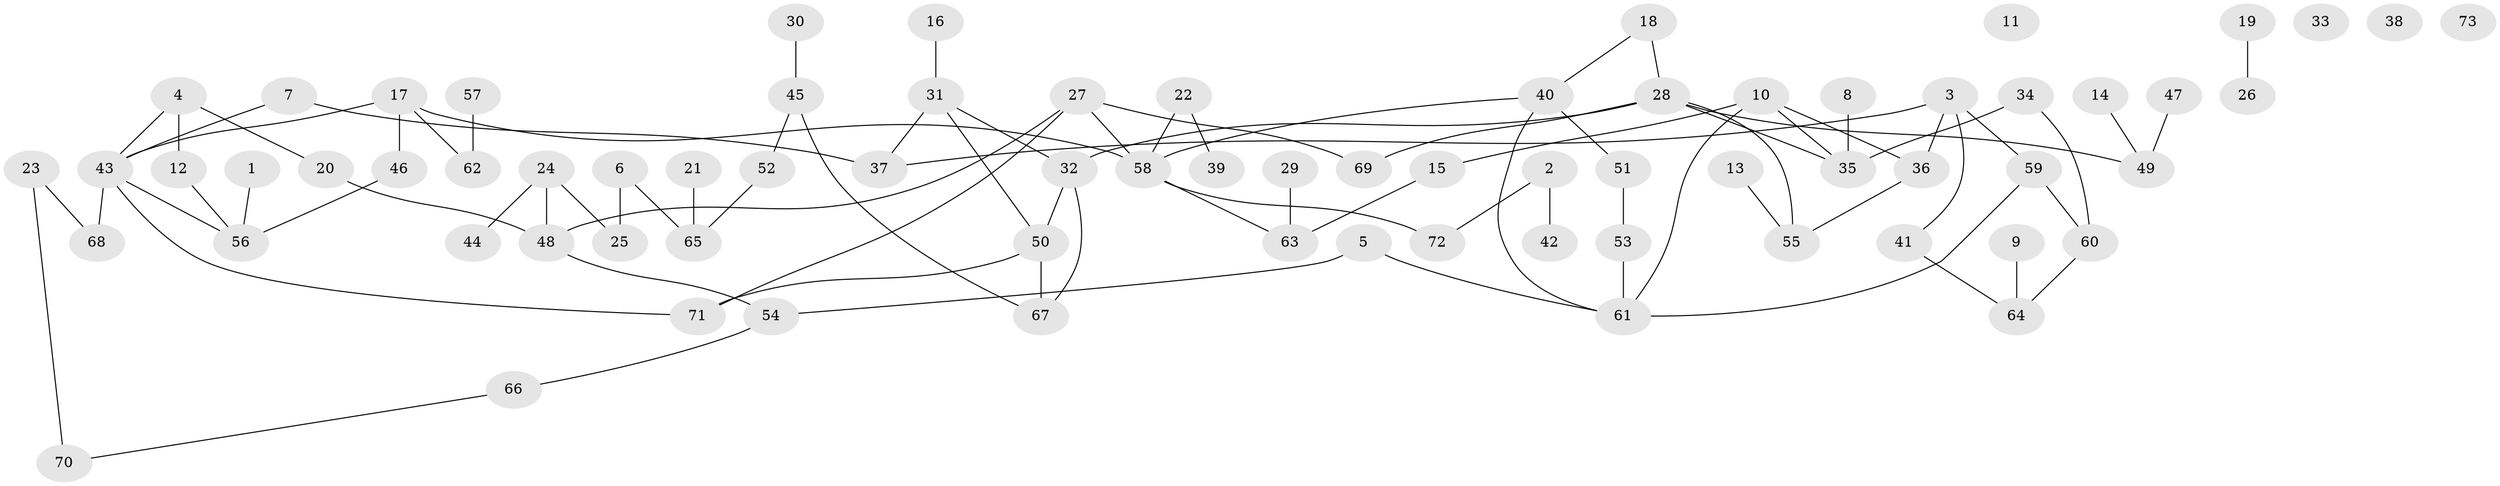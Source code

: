 // Generated by graph-tools (version 1.1) at 2025/33/03/09/25 02:33:54]
// undirected, 73 vertices, 87 edges
graph export_dot {
graph [start="1"]
  node [color=gray90,style=filled];
  1;
  2;
  3;
  4;
  5;
  6;
  7;
  8;
  9;
  10;
  11;
  12;
  13;
  14;
  15;
  16;
  17;
  18;
  19;
  20;
  21;
  22;
  23;
  24;
  25;
  26;
  27;
  28;
  29;
  30;
  31;
  32;
  33;
  34;
  35;
  36;
  37;
  38;
  39;
  40;
  41;
  42;
  43;
  44;
  45;
  46;
  47;
  48;
  49;
  50;
  51;
  52;
  53;
  54;
  55;
  56;
  57;
  58;
  59;
  60;
  61;
  62;
  63;
  64;
  65;
  66;
  67;
  68;
  69;
  70;
  71;
  72;
  73;
  1 -- 56;
  2 -- 42;
  2 -- 72;
  3 -- 36;
  3 -- 37;
  3 -- 41;
  3 -- 59;
  4 -- 12;
  4 -- 20;
  4 -- 43;
  5 -- 54;
  5 -- 61;
  6 -- 25;
  6 -- 65;
  7 -- 37;
  7 -- 43;
  8 -- 35;
  9 -- 64;
  10 -- 15;
  10 -- 35;
  10 -- 36;
  10 -- 61;
  12 -- 56;
  13 -- 55;
  14 -- 49;
  15 -- 63;
  16 -- 31;
  17 -- 43;
  17 -- 46;
  17 -- 58;
  17 -- 62;
  18 -- 28;
  18 -- 40;
  19 -- 26;
  20 -- 48;
  21 -- 65;
  22 -- 39;
  22 -- 58;
  23 -- 68;
  23 -- 70;
  24 -- 25;
  24 -- 44;
  24 -- 48;
  27 -- 48;
  27 -- 58;
  27 -- 69;
  27 -- 71;
  28 -- 32;
  28 -- 35;
  28 -- 49;
  28 -- 55;
  28 -- 69;
  29 -- 63;
  30 -- 45;
  31 -- 32;
  31 -- 37;
  31 -- 50;
  32 -- 50;
  32 -- 67;
  34 -- 35;
  34 -- 60;
  36 -- 55;
  40 -- 51;
  40 -- 58;
  40 -- 61;
  41 -- 64;
  43 -- 56;
  43 -- 68;
  43 -- 71;
  45 -- 52;
  45 -- 67;
  46 -- 56;
  47 -- 49;
  48 -- 54;
  50 -- 67;
  50 -- 71;
  51 -- 53;
  52 -- 65;
  53 -- 61;
  54 -- 66;
  57 -- 62;
  58 -- 63;
  58 -- 72;
  59 -- 60;
  59 -- 61;
  60 -- 64;
  66 -- 70;
}
